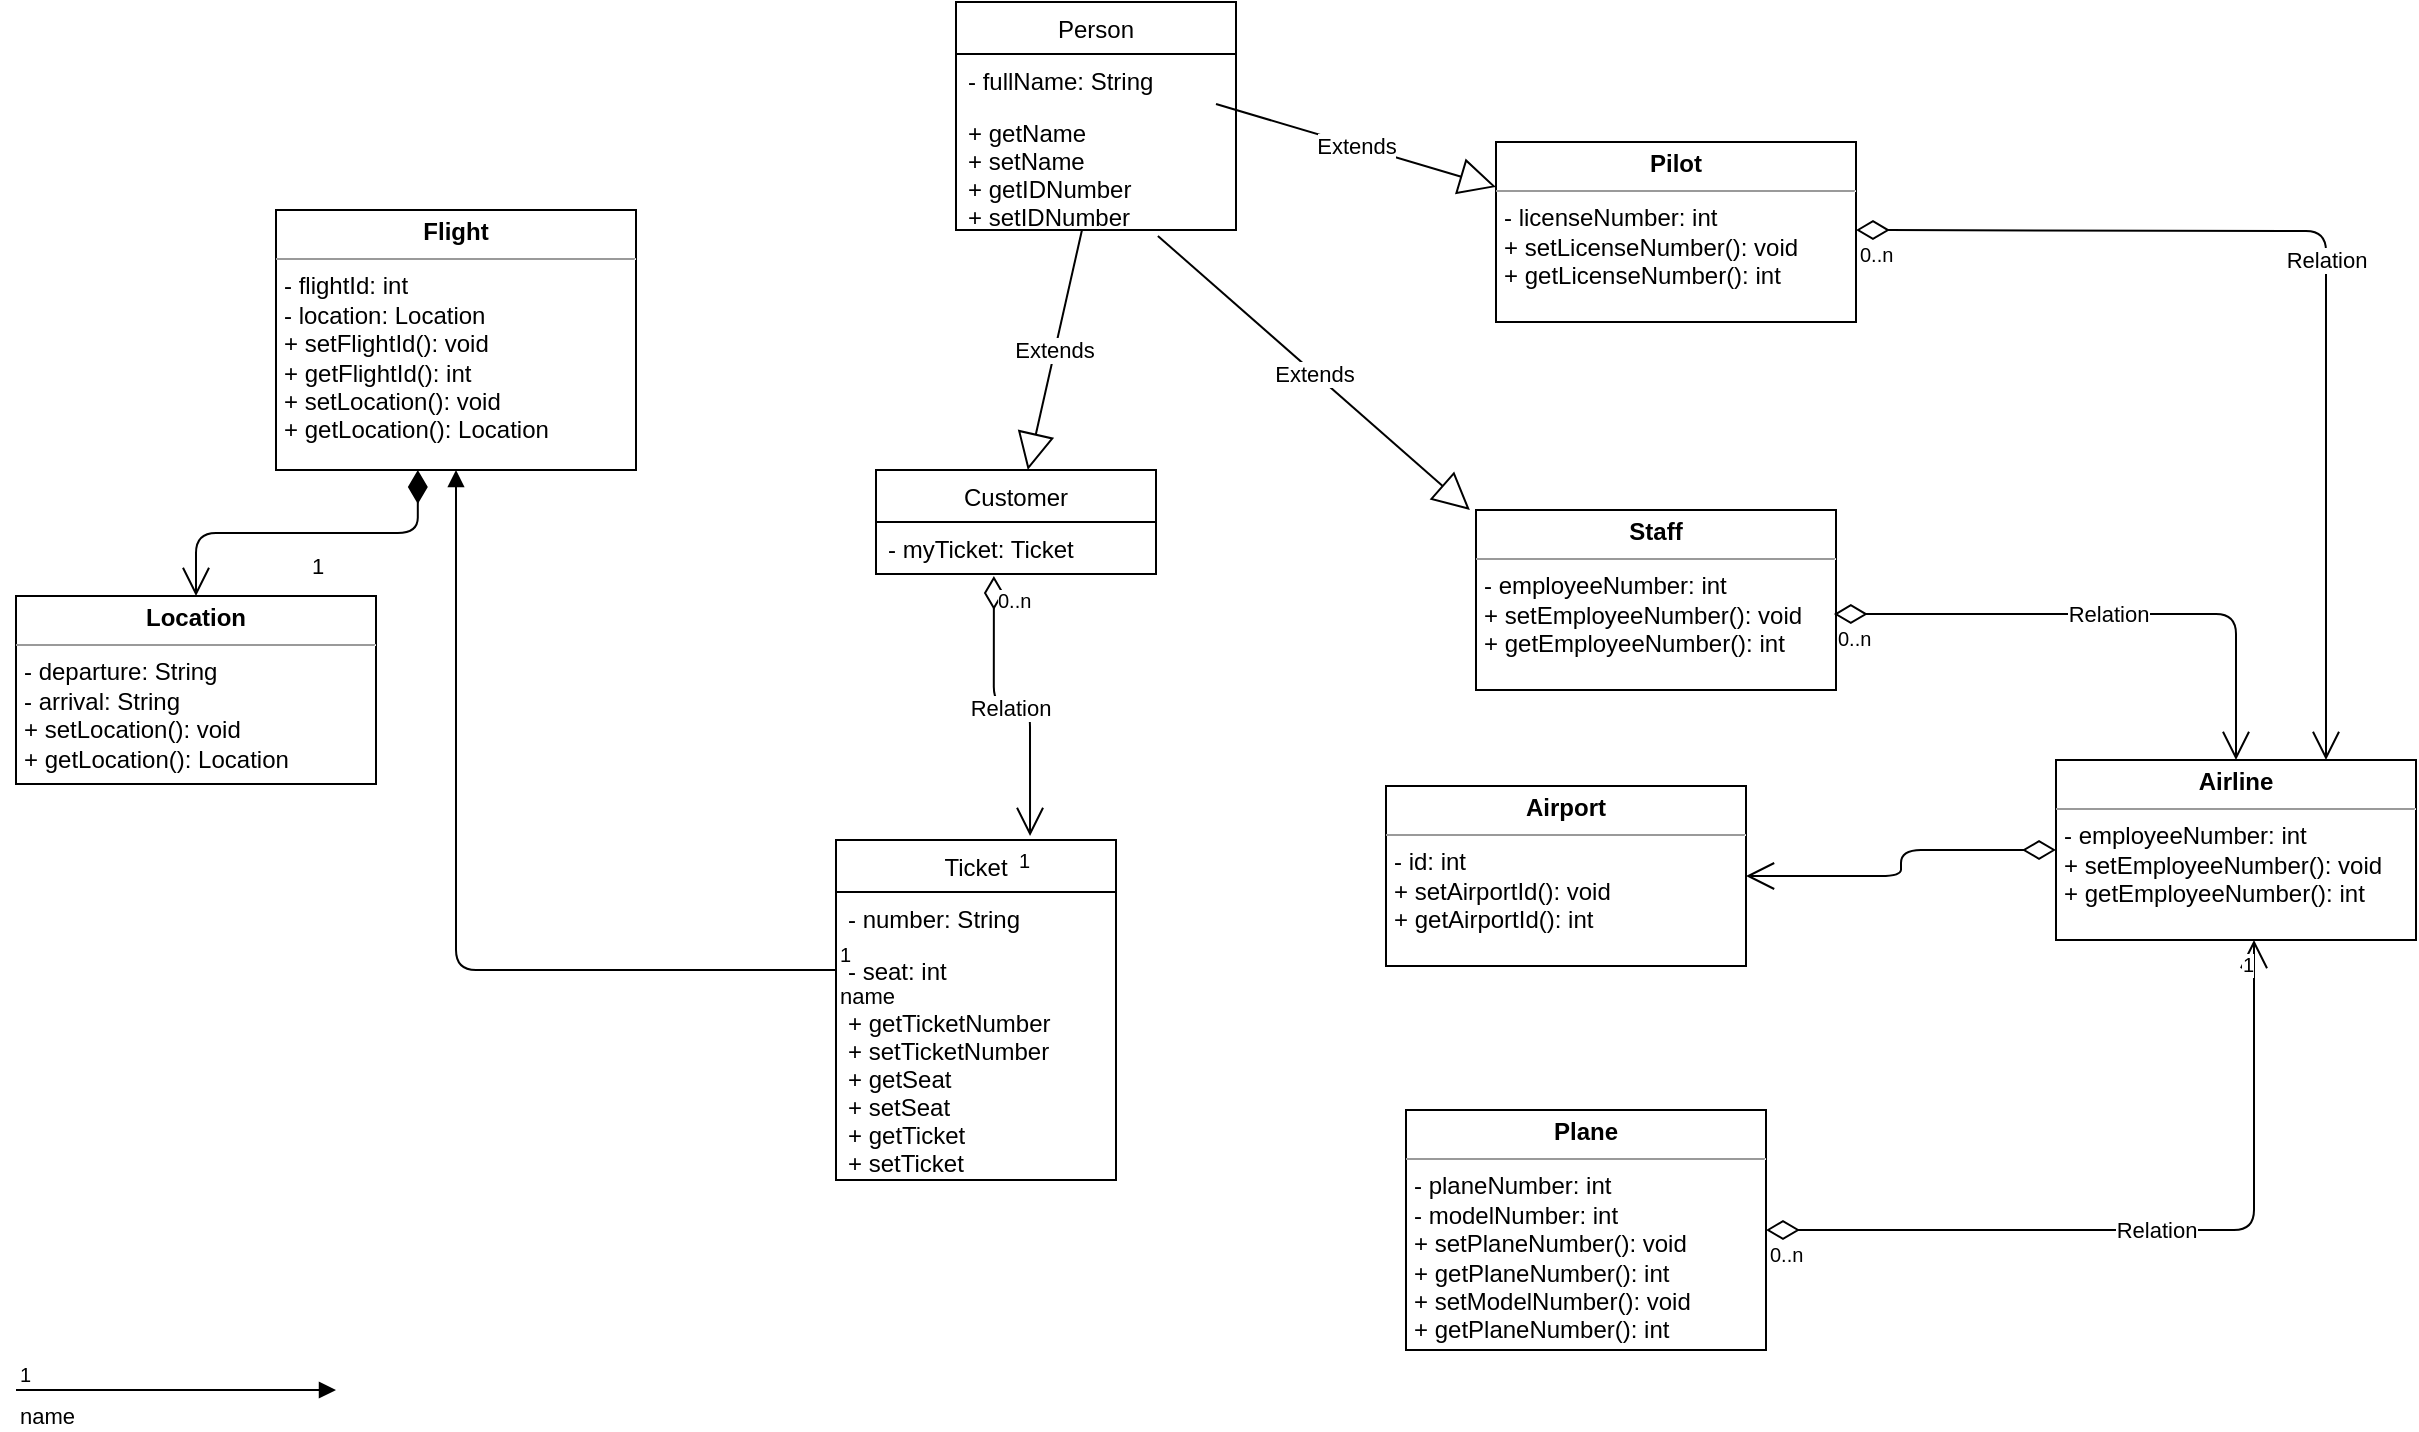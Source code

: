 <mxfile version="10.5.2" type="github"><diagram id="lPF-IGwYjEll2BFcvYe6" name="Page-1"><mxGraphModel dx="1690" dy="435" grid="1" gridSize="10" guides="1" tooltips="1" connect="1" arrows="1" fold="1" page="1" pageScale="1" pageWidth="850" pageHeight="1100" math="0" shadow="0"><root><mxCell id="0"/><mxCell id="1" parent="0"/><mxCell id="ocblB60mSFoBOVGAqllp-1" value="Person" style="swimlane;fontStyle=0;childLayout=stackLayout;horizontal=1;startSize=26;fillColor=none;horizontalStack=0;resizeParent=1;resizeParentMax=0;resizeLast=0;collapsible=1;marginBottom=0;" parent="1" vertex="1"><mxGeometry x="110" y="436" width="140" height="114" as="geometry"/></mxCell><mxCell id="ocblB60mSFoBOVGAqllp-2" value="- fullName: String" style="text;strokeColor=none;fillColor=none;align=left;verticalAlign=top;spacingLeft=4;spacingRight=4;overflow=hidden;rotatable=0;points=[[0,0.5],[1,0.5]];portConstraint=eastwest;" parent="ocblB60mSFoBOVGAqllp-1" vertex="1"><mxGeometry y="26" width="140" height="26" as="geometry"/></mxCell><mxCell id="ocblB60mSFoBOVGAqllp-4" value="+ getName&#10;+ setName&#10;+ getIDNumber&#10;+ setIDNumber&#10;" style="text;strokeColor=none;fillColor=none;align=left;verticalAlign=top;spacingLeft=4;spacingRight=4;overflow=hidden;rotatable=0;points=[[0,0.5],[1,0.5]];portConstraint=eastwest;" parent="ocblB60mSFoBOVGAqllp-1" vertex="1"><mxGeometry y="52" width="140" height="62" as="geometry"/></mxCell><mxCell id="ocblB60mSFoBOVGAqllp-5" value="Customer" style="swimlane;fontStyle=0;childLayout=stackLayout;horizontal=1;startSize=26;fillColor=none;horizontalStack=0;resizeParent=1;resizeParentMax=0;resizeLast=0;collapsible=1;marginBottom=0;" parent="1" vertex="1"><mxGeometry x="70" y="670" width="140" height="52" as="geometry"/></mxCell><mxCell id="ocblB60mSFoBOVGAqllp-6" value="- myTicket: Ticket" style="text;strokeColor=none;fillColor=none;align=left;verticalAlign=top;spacingLeft=4;spacingRight=4;overflow=hidden;rotatable=0;points=[[0,0.5],[1,0.5]];portConstraint=eastwest;" parent="ocblB60mSFoBOVGAqllp-5" vertex="1"><mxGeometry y="26" width="140" height="26" as="geometry"/></mxCell><mxCell id="ocblB60mSFoBOVGAqllp-9" value="Ticket" style="swimlane;fontStyle=0;childLayout=stackLayout;horizontal=1;startSize=26;fillColor=none;horizontalStack=0;resizeParent=1;resizeParentMax=0;resizeLast=0;collapsible=1;marginBottom=0;" parent="1" vertex="1"><mxGeometry x="50" y="855" width="140" height="170" as="geometry"/></mxCell><mxCell id="ocblB60mSFoBOVGAqllp-10" value="- number: String" style="text;strokeColor=none;fillColor=none;align=left;verticalAlign=top;spacingLeft=4;spacingRight=4;overflow=hidden;rotatable=0;points=[[0,0.5],[1,0.5]];portConstraint=eastwest;" parent="ocblB60mSFoBOVGAqllp-9" vertex="1"><mxGeometry y="26" width="140" height="26" as="geometry"/></mxCell><mxCell id="ocblB60mSFoBOVGAqllp-11" value="- seat: int" style="text;strokeColor=none;fillColor=none;align=left;verticalAlign=top;spacingLeft=4;spacingRight=4;overflow=hidden;rotatable=0;points=[[0,0.5],[1,0.5]];portConstraint=eastwest;" parent="ocblB60mSFoBOVGAqllp-9" vertex="1"><mxGeometry y="52" width="140" height="26" as="geometry"/></mxCell><mxCell id="ocblB60mSFoBOVGAqllp-12" value="+ getTicketNumber&#10;+ setTicketNumber&#10;+ getSeat&#10;+ setSeat&#10;+ getTicket&#10;+ setTicket&#10;" style="text;strokeColor=none;fillColor=none;align=left;verticalAlign=top;spacingLeft=4;spacingRight=4;overflow=hidden;rotatable=0;points=[[0,0.5],[1,0.5]];portConstraint=eastwest;" parent="ocblB60mSFoBOVGAqllp-9" vertex="1"><mxGeometry y="78" width="140" height="92" as="geometry"/></mxCell><mxCell id="ocblB60mSFoBOVGAqllp-21" value="&lt;p style=&quot;margin: 0px ; margin-top: 4px ; text-align: center&quot;&gt;&lt;b&gt;Staff&lt;/b&gt;&lt;/p&gt;&lt;hr size=&quot;1&quot;&gt;&lt;p style=&quot;margin: 0px ; margin-left: 4px&quot;&gt;- employeeNumber: int&lt;/p&gt;&lt;p style=&quot;margin: 0px ; margin-left: 4px&quot;&gt;+ setEmployeeNumber(): void&lt;/p&gt;&lt;p style=&quot;margin: 0px ; margin-left: 4px&quot;&gt;+ getEmployeeNumber(): int&lt;/p&gt;" style="verticalAlign=top;align=left;overflow=fill;fontSize=12;fontFamily=Helvetica;html=1;" parent="1" vertex="1"><mxGeometry x="370" y="690" width="180" height="90" as="geometry"/></mxCell><mxCell id="ocblB60mSFoBOVGAqllp-22" value="Extends" style="endArrow=block;endSize=16;endFill=0;html=1;entryX=-0.017;entryY=0;entryDx=0;entryDy=0;entryPerimeter=0;exitX=0.721;exitY=1.048;exitDx=0;exitDy=0;exitPerimeter=0;" parent="1" source="ocblB60mSFoBOVGAqllp-4" target="ocblB60mSFoBOVGAqllp-21" edge="1"><mxGeometry width="160" relative="1" as="geometry"><mxPoint x="180" y="560" as="sourcePoint"/><mxPoint x="340" y="560" as="targetPoint"/></mxGeometry></mxCell><mxCell id="ocblB60mSFoBOVGAqllp-23" value="Extends" style="endArrow=block;endSize=16;endFill=0;html=1;" parent="1" source="ocblB60mSFoBOVGAqllp-4" target="ocblB60mSFoBOVGAqllp-5" edge="1"><mxGeometry width="160" relative="1" as="geometry"><mxPoint x="70" y="800" as="sourcePoint"/><mxPoint x="230" y="800" as="targetPoint"/></mxGeometry></mxCell><mxCell id="ocblB60mSFoBOVGAqllp-24" value="&lt;p style=&quot;margin: 0px ; margin-top: 4px ; text-align: center&quot;&gt;&lt;b&gt;Pilot&lt;/b&gt;&lt;/p&gt;&lt;hr size=&quot;1&quot;&gt;&lt;p style=&quot;margin: 0px ; margin-left: 4px&quot;&gt;- licenseNumber: int&lt;/p&gt;&lt;p style=&quot;margin: 0px ; margin-left: 4px&quot;&gt;+ setLicenseNumber(): void&lt;/p&gt;&lt;p style=&quot;margin: 0px ; margin-left: 4px&quot;&gt;+ getLicenseNumber(): int&lt;/p&gt;" style="verticalAlign=top;align=left;overflow=fill;fontSize=12;fontFamily=Helvetica;html=1;" parent="1" vertex="1"><mxGeometry x="380" y="506" width="180" height="90" as="geometry"/></mxCell><mxCell id="ocblB60mSFoBOVGAqllp-25" value="Extends" style="endArrow=block;endSize=16;endFill=0;html=1;entryX=0;entryY=0.25;entryDx=0;entryDy=0;" parent="1" target="ocblB60mSFoBOVGAqllp-24" edge="1"><mxGeometry width="160" relative="1" as="geometry"><mxPoint x="240" y="487" as="sourcePoint"/><mxPoint x="400" y="487" as="targetPoint"/></mxGeometry></mxCell><mxCell id="kYrAmv1_2XR-STo2a9qz-1" value="&lt;p style=&quot;margin: 0px ; margin-top: 4px ; text-align: center&quot;&gt;&lt;b&gt;Airport&lt;/b&gt;&lt;/p&gt;&lt;hr size=&quot;1&quot;&gt;&lt;p style=&quot;margin: 0px ; margin-left: 4px&quot;&gt;- id: int&lt;/p&gt;&lt;p style=&quot;margin: 0px ; margin-left: 4px&quot;&gt;+ setAirportId(): void&lt;/p&gt;&lt;p style=&quot;margin: 0px ; margin-left: 4px&quot;&gt;+ getAirportId(): int&lt;/p&gt;" style="verticalAlign=top;align=left;overflow=fill;fontSize=12;fontFamily=Helvetica;html=1;" vertex="1" parent="1"><mxGeometry x="325" y="828" width="180" height="90" as="geometry"/></mxCell><mxCell id="kYrAmv1_2XR-STo2a9qz-2" value="&lt;p style=&quot;margin: 0px ; margin-top: 4px ; text-align: center&quot;&gt;&lt;b&gt;Airline&lt;/b&gt;&lt;/p&gt;&lt;hr size=&quot;1&quot;&gt;&lt;p style=&quot;margin: 0px ; margin-left: 4px&quot;&gt;- employeeNumber: int&lt;/p&gt;&lt;p style=&quot;margin: 0px ; margin-left: 4px&quot;&gt;+ setEmployeeNumber(): void&lt;/p&gt;&lt;p style=&quot;margin: 0px ; margin-left: 4px&quot;&gt;+ getEmployeeNumber(): int&lt;/p&gt;" style="verticalAlign=top;align=left;overflow=fill;fontSize=12;fontFamily=Helvetica;html=1;" vertex="1" parent="1"><mxGeometry x="660" y="815" width="180" height="90" as="geometry"/></mxCell><mxCell id="kYrAmv1_2XR-STo2a9qz-6" value="" style="endArrow=open;html=1;endSize=12;startArrow=diamondThin;startSize=14;startFill=0;edgeStyle=orthogonalEdgeStyle;exitX=0;exitY=0.5;exitDx=0;exitDy=0;" edge="1" parent="1" source="kYrAmv1_2XR-STo2a9qz-2" target="kYrAmv1_2XR-STo2a9qz-1"><mxGeometry x="0.225" y="7" relative="1" as="geometry"><mxPoint x="690" y="800" as="sourcePoint"/><mxPoint x="850" y="800" as="targetPoint"/><mxPoint as="offset"/></mxGeometry></mxCell><mxCell id="kYrAmv1_2XR-STo2a9qz-7" value="" style="resizable=0;html=1;align=left;verticalAlign=top;labelBackgroundColor=#ffffff;fontSize=10;" connectable="0" vertex="1" parent="kYrAmv1_2XR-STo2a9qz-6"><mxGeometry x="-1" relative="1" as="geometry"/></mxCell><mxCell id="kYrAmv1_2XR-STo2a9qz-17" value="Relation" style="endArrow=open;html=1;endSize=12;startArrow=diamondThin;startSize=14;startFill=0;edgeStyle=orthogonalEdgeStyle;exitX=0.994;exitY=0.578;exitDx=0;exitDy=0;exitPerimeter=0;" edge="1" parent="1" source="ocblB60mSFoBOVGAqllp-21" target="kYrAmv1_2XR-STo2a9qz-2"><mxGeometry relative="1" as="geometry"><mxPoint x="620" y="770" as="sourcePoint"/><mxPoint x="780" y="770" as="targetPoint"/></mxGeometry></mxCell><mxCell id="kYrAmv1_2XR-STo2a9qz-18" value="0..n" style="resizable=0;html=1;align=left;verticalAlign=top;labelBackgroundColor=#ffffff;fontSize=10;" connectable="0" vertex="1" parent="kYrAmv1_2XR-STo2a9qz-17"><mxGeometry x="-1" relative="1" as="geometry"/></mxCell><mxCell id="kYrAmv1_2XR-STo2a9qz-20" value="Relation" style="endArrow=open;html=1;endSize=12;startArrow=diamondThin;startSize=14;startFill=0;edgeStyle=orthogonalEdgeStyle;entryX=0.75;entryY=0;entryDx=0;entryDy=0;" edge="1" parent="1" target="kYrAmv1_2XR-STo2a9qz-2"><mxGeometry relative="1" as="geometry"><mxPoint x="560" y="550" as="sourcePoint"/><mxPoint x="720" y="550" as="targetPoint"/></mxGeometry></mxCell><mxCell id="kYrAmv1_2XR-STo2a9qz-21" value="0..n" style="resizable=0;html=1;align=left;verticalAlign=top;labelBackgroundColor=#ffffff;fontSize=10;" connectable="0" vertex="1" parent="kYrAmv1_2XR-STo2a9qz-20"><mxGeometry x="-1" relative="1" as="geometry"/></mxCell><mxCell id="kYrAmv1_2XR-STo2a9qz-23" value="&lt;p style=&quot;margin: 0px ; margin-top: 4px ; text-align: center&quot;&gt;&lt;b&gt;Plane&lt;/b&gt;&lt;/p&gt;&lt;hr size=&quot;1&quot;&gt;&lt;p style=&quot;margin: 0px ; margin-left: 4px&quot;&gt;- planeNumber: int&lt;/p&gt;&lt;p style=&quot;margin: 0px ; margin-left: 4px&quot;&gt;- modelNumber: int&lt;/p&gt;&lt;p style=&quot;margin: 0px ; margin-left: 4px&quot;&gt;+ setPlaneNumber(): void&lt;/p&gt;&lt;p style=&quot;margin: 0px ; margin-left: 4px&quot;&gt;+ getPlaneNumber(): int&lt;/p&gt;&lt;p style=&quot;margin: 0px ; margin-left: 4px&quot;&gt;+ setModelNumber(): void&lt;/p&gt;&lt;p style=&quot;margin: 0px ; margin-left: 4px&quot;&gt;+ getPlaneNumber(): int&lt;/p&gt;" style="verticalAlign=top;align=left;overflow=fill;fontSize=12;fontFamily=Helvetica;html=1;" vertex="1" parent="1"><mxGeometry x="335" y="990" width="180" height="120" as="geometry"/></mxCell><mxCell id="kYrAmv1_2XR-STo2a9qz-24" value="Relation" style="endArrow=open;html=1;endSize=12;startArrow=diamondThin;startSize=14;startFill=0;edgeStyle=orthogonalEdgeStyle;exitX=1;exitY=0.5;exitDx=0;exitDy=0;entryX=0.55;entryY=1;entryDx=0;entryDy=0;entryPerimeter=0;" edge="1" parent="1" source="kYrAmv1_2XR-STo2a9qz-23" target="kYrAmv1_2XR-STo2a9qz-2"><mxGeometry relative="1" as="geometry"><mxPoint x="620" y="1020" as="sourcePoint"/><mxPoint x="780" y="1020" as="targetPoint"/></mxGeometry></mxCell><mxCell id="kYrAmv1_2XR-STo2a9qz-25" value="0..n" style="resizable=0;html=1;align=left;verticalAlign=top;labelBackgroundColor=#ffffff;fontSize=10;" connectable="0" vertex="1" parent="kYrAmv1_2XR-STo2a9qz-24"><mxGeometry x="-1" relative="1" as="geometry"/></mxCell><mxCell id="kYrAmv1_2XR-STo2a9qz-26" value="1" style="resizable=0;html=1;align=right;verticalAlign=top;labelBackgroundColor=#ffffff;fontSize=10;" connectable="0" vertex="1" parent="kYrAmv1_2XR-STo2a9qz-24"><mxGeometry x="1" relative="1" as="geometry"/></mxCell><mxCell id="kYrAmv1_2XR-STo2a9qz-30" value="&lt;p style=&quot;margin: 0px ; margin-top: 4px ; text-align: center&quot;&gt;&lt;b&gt;Location&lt;/b&gt;&lt;/p&gt;&lt;hr size=&quot;1&quot;&gt;&lt;p style=&quot;margin: 0px ; margin-left: 4px&quot;&gt;- departure: String&lt;/p&gt;&lt;p style=&quot;margin: 0px ; margin-left: 4px&quot;&gt;- arrival: String&lt;/p&gt;&lt;p style=&quot;margin: 0px ; margin-left: 4px&quot;&gt;+ setLocation(): void&lt;/p&gt;&lt;p style=&quot;margin: 0px ; margin-left: 4px&quot;&gt;+ getLocation(): Location&lt;/p&gt;" style="verticalAlign=top;align=left;overflow=fill;fontSize=12;fontFamily=Helvetica;html=1;" vertex="1" parent="1"><mxGeometry x="-360" y="733" width="180" height="94" as="geometry"/></mxCell><mxCell id="kYrAmv1_2XR-STo2a9qz-32" value="&lt;p style=&quot;margin: 0px ; margin-top: 4px ; text-align: center&quot;&gt;&lt;b&gt;Flight&lt;/b&gt;&lt;/p&gt;&lt;hr size=&quot;1&quot;&gt;&lt;p style=&quot;margin: 0px ; margin-left: 4px&quot;&gt;- flightId: int&lt;/p&gt;&lt;p style=&quot;margin: 0px ; margin-left: 4px&quot;&gt;- location: Location&lt;/p&gt;&lt;p style=&quot;margin: 0px ; margin-left: 4px&quot;&gt;+ setFlightId(): void&lt;/p&gt;&lt;p style=&quot;margin: 0px ; margin-left: 4px&quot;&gt;+ getFlightId(): int&lt;/p&gt;&lt;p style=&quot;margin: 0px ; margin-left: 4px&quot;&gt;+ setLocation(): void&lt;/p&gt;&lt;p style=&quot;margin: 0px ; margin-left: 4px&quot;&gt;+ getLocation(): Location&lt;/p&gt;" style="verticalAlign=top;align=left;overflow=fill;fontSize=12;fontFamily=Helvetica;html=1;" vertex="1" parent="1"><mxGeometry x="-230" y="540" width="180" height="130" as="geometry"/></mxCell><mxCell id="kYrAmv1_2XR-STo2a9qz-33" value="1" style="endArrow=open;html=1;endSize=12;startArrow=diamondThin;startSize=14;startFill=1;edgeStyle=orthogonalEdgeStyle;align=left;verticalAlign=bottom;exitX=0.394;exitY=1;exitDx=0;exitDy=0;exitPerimeter=0;" edge="1" parent="1" source="kYrAmv1_2XR-STo2a9qz-32" target="kYrAmv1_2XR-STo2a9qz-30"><mxGeometry x="-0.01" y="25" relative="1" as="geometry"><mxPoint x="-140" y="600" as="sourcePoint"/><mxPoint x="10" y="600" as="targetPoint"/><mxPoint as="offset"/></mxGeometry></mxCell><mxCell id="kYrAmv1_2XR-STo2a9qz-34" value="name" style="endArrow=block;endFill=1;html=1;edgeStyle=orthogonalEdgeStyle;align=left;verticalAlign=top;exitX=0;exitY=0.5;exitDx=0;exitDy=0;" edge="1" parent="1" source="ocblB60mSFoBOVGAqllp-11" target="kYrAmv1_2XR-STo2a9qz-32"><mxGeometry x="-1" relative="1" as="geometry"><mxPoint x="-200" y="1130" as="sourcePoint"/><mxPoint y="730" as="targetPoint"/></mxGeometry></mxCell><mxCell id="kYrAmv1_2XR-STo2a9qz-35" value="1" style="resizable=0;html=1;align=left;verticalAlign=bottom;labelBackgroundColor=#ffffff;fontSize=10;" connectable="0" vertex="1" parent="kYrAmv1_2XR-STo2a9qz-34"><mxGeometry x="-1" relative="1" as="geometry"/></mxCell><mxCell id="kYrAmv1_2XR-STo2a9qz-38" value="name" style="endArrow=block;endFill=1;html=1;edgeStyle=orthogonalEdgeStyle;align=left;verticalAlign=top;" edge="1" parent="1"><mxGeometry x="-1" relative="1" as="geometry"><mxPoint x="-360" y="1130" as="sourcePoint"/><mxPoint x="-200" y="1130" as="targetPoint"/></mxGeometry></mxCell><mxCell id="kYrAmv1_2XR-STo2a9qz-39" value="1" style="resizable=0;html=1;align=left;verticalAlign=bottom;labelBackgroundColor=#ffffff;fontSize=10;" connectable="0" vertex="1" parent="kYrAmv1_2XR-STo2a9qz-38"><mxGeometry x="-1" relative="1" as="geometry"/></mxCell><mxCell id="kYrAmv1_2XR-STo2a9qz-43" value="Relation" style="endArrow=open;html=1;endSize=12;startArrow=diamondThin;startSize=14;startFill=0;edgeStyle=orthogonalEdgeStyle;exitX=0.421;exitY=1.038;exitDx=0;exitDy=0;exitPerimeter=0;entryX=0.693;entryY=-0.012;entryDx=0;entryDy=0;entryPerimeter=0;" edge="1" parent="1" source="ocblB60mSFoBOVGAqllp-6" target="ocblB60mSFoBOVGAqllp-9"><mxGeometry relative="1" as="geometry"><mxPoint x="150" y="790" as="sourcePoint"/><mxPoint x="310" y="790" as="targetPoint"/></mxGeometry></mxCell><mxCell id="kYrAmv1_2XR-STo2a9qz-44" value="0..n" style="resizable=0;html=1;align=left;verticalAlign=top;labelBackgroundColor=#ffffff;fontSize=10;" connectable="0" vertex="1" parent="kYrAmv1_2XR-STo2a9qz-43"><mxGeometry x="-1" relative="1" as="geometry"/></mxCell><mxCell id="kYrAmv1_2XR-STo2a9qz-45" value="1" style="resizable=0;html=1;align=right;verticalAlign=top;labelBackgroundColor=#ffffff;fontSize=10;" connectable="0" vertex="1" parent="kYrAmv1_2XR-STo2a9qz-43"><mxGeometry x="1" relative="1" as="geometry"/></mxCell></root></mxGraphModel></diagram></mxfile>